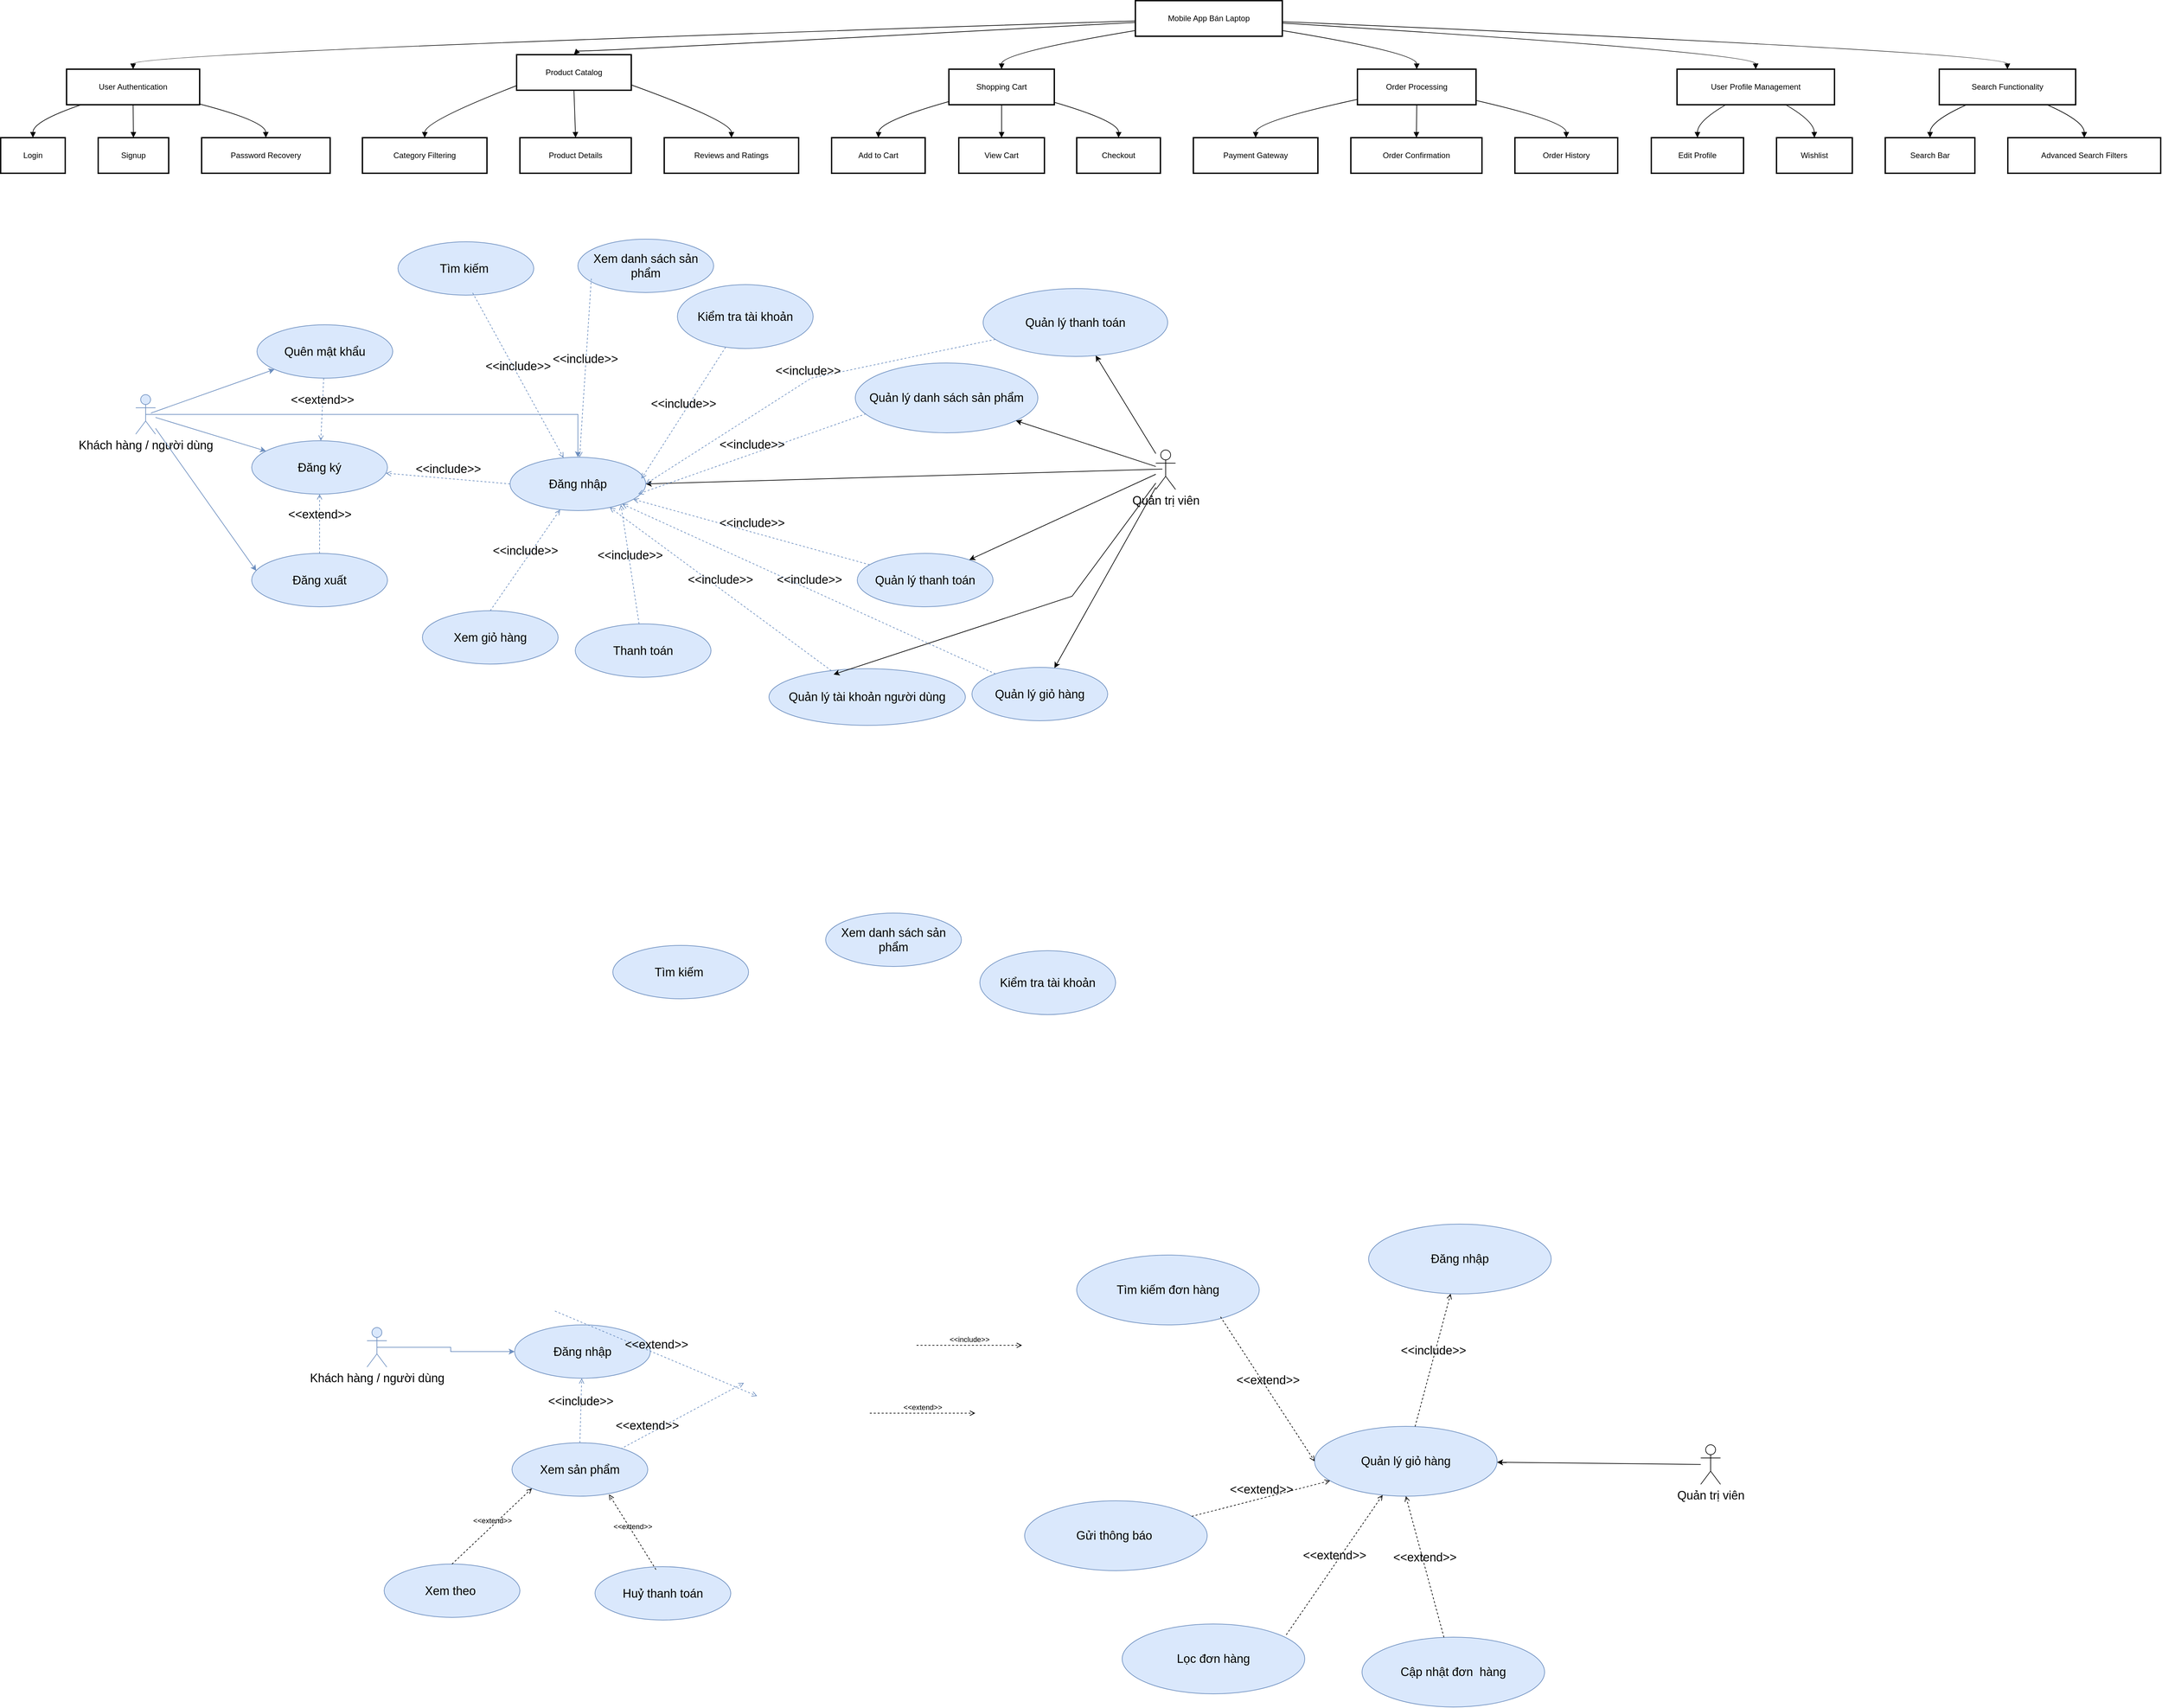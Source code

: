 <mxfile version="26.2.13">
  <diagram name="Trang-1" id="Sj79cyOfVJ__T9_NzDig">
    <mxGraphModel dx="1898" dy="1031" grid="0" gridSize="10" guides="1" tooltips="1" connect="1" arrows="1" fold="1" page="0" pageScale="1" pageWidth="827" pageHeight="1169" math="0" shadow="0">
      <root>
        <mxCell id="0" />
        <mxCell id="1" parent="0" />
        <mxCell id="2" value="Mobile App Bán Laptop" style="whiteSpace=wrap;strokeWidth=2;" parent="1" vertex="1">
          <mxGeometry x="1730" y="8" width="223" height="54" as="geometry" />
        </mxCell>
        <mxCell id="3" value="User Authentication" style="whiteSpace=wrap;strokeWidth=2;" parent="1" vertex="1">
          <mxGeometry x="108" y="112" width="202" height="54" as="geometry" />
        </mxCell>
        <mxCell id="4" value="Product Catalog" style="whiteSpace=wrap;strokeWidth=2;" parent="1" vertex="1">
          <mxGeometry x="791" y="90" width="174" height="54" as="geometry" />
        </mxCell>
        <mxCell id="5" value="Shopping Cart" style="whiteSpace=wrap;strokeWidth=2;" parent="1" vertex="1">
          <mxGeometry x="1447" y="112" width="160" height="54" as="geometry" />
        </mxCell>
        <mxCell id="6" value="Order Processing" style="whiteSpace=wrap;strokeWidth=2;" parent="1" vertex="1">
          <mxGeometry x="2067" y="112" width="180" height="54" as="geometry" />
        </mxCell>
        <mxCell id="7" value="User Profile Management" style="whiteSpace=wrap;strokeWidth=2;" parent="1" vertex="1">
          <mxGeometry x="2552" y="112" width="239" height="54" as="geometry" />
        </mxCell>
        <mxCell id="8" value="Search Functionality" style="whiteSpace=wrap;strokeWidth=2;" parent="1" vertex="1">
          <mxGeometry x="2950" y="112" width="207" height="54" as="geometry" />
        </mxCell>
        <mxCell id="9" value="Login" style="whiteSpace=wrap;strokeWidth=2;" parent="1" vertex="1">
          <mxGeometry x="8" y="216" width="98" height="54" as="geometry" />
        </mxCell>
        <mxCell id="10" value="Signup" style="whiteSpace=wrap;strokeWidth=2;" parent="1" vertex="1">
          <mxGeometry x="156" y="216" width="107" height="54" as="geometry" />
        </mxCell>
        <mxCell id="11" value="Password Recovery" style="whiteSpace=wrap;strokeWidth=2;" parent="1" vertex="1">
          <mxGeometry x="313" y="216" width="195" height="54" as="geometry" />
        </mxCell>
        <mxCell id="12" value="Category Filtering" style="whiteSpace=wrap;strokeWidth=2;" parent="1" vertex="1">
          <mxGeometry x="557" y="216" width="189" height="54" as="geometry" />
        </mxCell>
        <mxCell id="13" value="Product Details" style="whiteSpace=wrap;strokeWidth=2;" parent="1" vertex="1">
          <mxGeometry x="796" y="216" width="169" height="54" as="geometry" />
        </mxCell>
        <mxCell id="14" value="Reviews and Ratings" style="whiteSpace=wrap;strokeWidth=2;" parent="1" vertex="1">
          <mxGeometry x="1015" y="216" width="204" height="54" as="geometry" />
        </mxCell>
        <mxCell id="15" value="Add to Cart" style="whiteSpace=wrap;strokeWidth=2;" parent="1" vertex="1">
          <mxGeometry x="1269" y="216" width="142" height="54" as="geometry" />
        </mxCell>
        <mxCell id="16" value="View Cart" style="whiteSpace=wrap;strokeWidth=2;" parent="1" vertex="1">
          <mxGeometry x="1462" y="216" width="130" height="54" as="geometry" />
        </mxCell>
        <mxCell id="17" value="Checkout" style="whiteSpace=wrap;strokeWidth=2;" parent="1" vertex="1">
          <mxGeometry x="1641" y="216" width="127" height="54" as="geometry" />
        </mxCell>
        <mxCell id="18" value="Payment Gateway" style="whiteSpace=wrap;strokeWidth=2;" parent="1" vertex="1">
          <mxGeometry x="1818" y="216" width="189" height="54" as="geometry" />
        </mxCell>
        <mxCell id="19" value="Order Confirmation" style="whiteSpace=wrap;strokeWidth=2;" parent="1" vertex="1">
          <mxGeometry x="2057" y="216" width="199" height="54" as="geometry" />
        </mxCell>
        <mxCell id="20" value="Order History" style="whiteSpace=wrap;strokeWidth=2;" parent="1" vertex="1">
          <mxGeometry x="2306" y="216" width="156" height="54" as="geometry" />
        </mxCell>
        <mxCell id="21" value="Edit Profile" style="whiteSpace=wrap;strokeWidth=2;" parent="1" vertex="1">
          <mxGeometry x="2513" y="216" width="140" height="54" as="geometry" />
        </mxCell>
        <mxCell id="22" value="Wishlist" style="whiteSpace=wrap;strokeWidth=2;" parent="1" vertex="1">
          <mxGeometry x="2703" y="216" width="115" height="54" as="geometry" />
        </mxCell>
        <mxCell id="23" value="Search Bar" style="whiteSpace=wrap;strokeWidth=2;" parent="1" vertex="1">
          <mxGeometry x="2868" y="216" width="136" height="54" as="geometry" />
        </mxCell>
        <mxCell id="24" value="Advanced Search Filters" style="whiteSpace=wrap;strokeWidth=2;" parent="1" vertex="1">
          <mxGeometry x="3054" y="216" width="232" height="54" as="geometry" />
        </mxCell>
        <mxCell id="25" value="" style="curved=1;startArrow=none;endArrow=block;exitX=0;exitY=0.57;entryX=0.5;entryY=0;" parent="1" source="2" target="3" edge="1">
          <mxGeometry relative="1" as="geometry">
            <Array as="points">
              <mxPoint x="209" y="87" />
            </Array>
          </mxGeometry>
        </mxCell>
        <mxCell id="26" value="" style="curved=1;startArrow=none;endArrow=block;exitX=0;exitY=0.61;entryX=0.5;entryY=0;" parent="1" source="2" target="4" edge="1">
          <mxGeometry relative="1" as="geometry">
            <Array as="points">
              <mxPoint x="881" y="87" />
            </Array>
          </mxGeometry>
        </mxCell>
        <mxCell id="27" value="" style="curved=1;startArrow=none;endArrow=block;exitX=0;exitY=0.84;entryX=0.5;entryY=0;" parent="1" source="2" target="5" edge="1">
          <mxGeometry relative="1" as="geometry">
            <Array as="points">
              <mxPoint x="1527" y="87" />
            </Array>
          </mxGeometry>
        </mxCell>
        <mxCell id="28" value="" style="curved=1;startArrow=none;endArrow=block;exitX=1;exitY=0.84;entryX=0.5;entryY=0;" parent="1" source="2" target="6" edge="1">
          <mxGeometry relative="1" as="geometry">
            <Array as="points">
              <mxPoint x="2157" y="87" />
            </Array>
          </mxGeometry>
        </mxCell>
        <mxCell id="29" value="" style="curved=1;startArrow=none;endArrow=block;exitX=1;exitY=0.63;entryX=0.5;entryY=0;" parent="1" source="2" target="7" edge="1">
          <mxGeometry relative="1" as="geometry">
            <Array as="points">
              <mxPoint x="2671" y="87" />
            </Array>
          </mxGeometry>
        </mxCell>
        <mxCell id="30" value="" style="curved=1;startArrow=none;endArrow=block;exitX=1;exitY=0.59;entryX=0.5;entryY=0;" parent="1" source="2" target="8" edge="1">
          <mxGeometry relative="1" as="geometry">
            <Array as="points">
              <mxPoint x="3053" y="87" />
            </Array>
          </mxGeometry>
        </mxCell>
        <mxCell id="31" value="" style="curved=1;startArrow=none;endArrow=block;exitX=0.11;exitY=1;entryX=0.5;entryY=0;" parent="1" source="3" target="9" edge="1">
          <mxGeometry relative="1" as="geometry">
            <Array as="points">
              <mxPoint x="57" y="191" />
            </Array>
          </mxGeometry>
        </mxCell>
        <mxCell id="32" value="" style="curved=1;startArrow=none;endArrow=block;exitX=0.5;exitY=1;entryX=0.5;entryY=0;" parent="1" source="3" target="10" edge="1">
          <mxGeometry relative="1" as="geometry">
            <Array as="points" />
          </mxGeometry>
        </mxCell>
        <mxCell id="33" value="" style="curved=1;startArrow=none;endArrow=block;exitX=1;exitY=0.98;entryX=0.5;entryY=0;" parent="1" source="3" target="11" edge="1">
          <mxGeometry relative="1" as="geometry">
            <Array as="points">
              <mxPoint x="410" y="191" />
            </Array>
          </mxGeometry>
        </mxCell>
        <mxCell id="34" value="" style="curved=1;startArrow=none;endArrow=block;exitX=0;exitY=0.87;entryX=0.5;entryY=0;" parent="1" source="4" target="12" edge="1">
          <mxGeometry relative="1" as="geometry">
            <Array as="points">
              <mxPoint x="652" y="191" />
            </Array>
          </mxGeometry>
        </mxCell>
        <mxCell id="35" value="" style="curved=1;startArrow=none;endArrow=block;exitX=0.5;exitY=1;entryX=0.5;entryY=0;" parent="1" source="4" target="13" edge="1">
          <mxGeometry relative="1" as="geometry">
            <Array as="points" />
          </mxGeometry>
        </mxCell>
        <mxCell id="36" value="" style="curved=1;startArrow=none;endArrow=block;exitX=1;exitY=0.85;entryX=0.5;entryY=0;" parent="1" source="4" target="14" edge="1">
          <mxGeometry relative="1" as="geometry">
            <Array as="points">
              <mxPoint x="1117" y="191" />
            </Array>
          </mxGeometry>
        </mxCell>
        <mxCell id="37" value="" style="curved=1;startArrow=none;endArrow=block;exitX=0;exitY=0.91;entryX=0.5;entryY=0;" parent="1" source="5" target="15" edge="1">
          <mxGeometry relative="1" as="geometry">
            <Array as="points">
              <mxPoint x="1341" y="191" />
            </Array>
          </mxGeometry>
        </mxCell>
        <mxCell id="38" value="" style="curved=1;startArrow=none;endArrow=block;exitX=0.5;exitY=1;entryX=0.5;entryY=0;" parent="1" source="5" target="16" edge="1">
          <mxGeometry relative="1" as="geometry">
            <Array as="points" />
          </mxGeometry>
        </mxCell>
        <mxCell id="39" value="" style="curved=1;startArrow=none;endArrow=block;exitX=1;exitY=0.93;entryX=0.5;entryY=0;" parent="1" source="5" target="17" edge="1">
          <mxGeometry relative="1" as="geometry">
            <Array as="points">
              <mxPoint x="1705" y="191" />
            </Array>
          </mxGeometry>
        </mxCell>
        <mxCell id="40" value="" style="curved=1;startArrow=none;endArrow=block;exitX=0;exitY=0.85;entryX=0.5;entryY=0;" parent="1" source="6" target="18" edge="1">
          <mxGeometry relative="1" as="geometry">
            <Array as="points">
              <mxPoint x="1913" y="191" />
            </Array>
          </mxGeometry>
        </mxCell>
        <mxCell id="41" value="" style="curved=1;startArrow=none;endArrow=block;exitX=0.5;exitY=1;entryX=0.5;entryY=0;" parent="1" source="6" target="19" edge="1">
          <mxGeometry relative="1" as="geometry">
            <Array as="points" />
          </mxGeometry>
        </mxCell>
        <mxCell id="42" value="" style="curved=1;startArrow=none;endArrow=block;exitX=1;exitY=0.88;entryX=0.5;entryY=0;" parent="1" source="6" target="20" edge="1">
          <mxGeometry relative="1" as="geometry">
            <Array as="points">
              <mxPoint x="2384" y="191" />
            </Array>
          </mxGeometry>
        </mxCell>
        <mxCell id="43" value="" style="curved=1;startArrow=none;endArrow=block;exitX=0.31;exitY=1;entryX=0.5;entryY=0;" parent="1" source="7" target="21" edge="1">
          <mxGeometry relative="1" as="geometry">
            <Array as="points">
              <mxPoint x="2583" y="191" />
            </Array>
          </mxGeometry>
        </mxCell>
        <mxCell id="44" value="" style="curved=1;startArrow=none;endArrow=block;exitX=0.69;exitY=1;entryX=0.5;entryY=0;" parent="1" source="7" target="22" edge="1">
          <mxGeometry relative="1" as="geometry">
            <Array as="points">
              <mxPoint x="2760" y="191" />
            </Array>
          </mxGeometry>
        </mxCell>
        <mxCell id="45" value="" style="curved=1;startArrow=none;endArrow=block;exitX=0.2;exitY=1;entryX=0.5;entryY=0;" parent="1" source="8" target="23" edge="1">
          <mxGeometry relative="1" as="geometry">
            <Array as="points">
              <mxPoint x="2936" y="191" />
            </Array>
          </mxGeometry>
        </mxCell>
        <mxCell id="46" value="" style="curved=1;startArrow=none;endArrow=block;exitX=0.79;exitY=1;entryX=0.5;entryY=0;" parent="1" source="8" target="24" edge="1">
          <mxGeometry relative="1" as="geometry">
            <Array as="points">
              <mxPoint x="3170" y="191" />
            </Array>
          </mxGeometry>
        </mxCell>
        <mxCell id="138oghYN7yinBcC0jpWZ-55" style="edgeStyle=orthogonalEdgeStyle;rounded=0;orthogonalLoop=1;jettySize=auto;html=1;exitX=0.5;exitY=0.5;exitDx=0;exitDy=0;exitPerimeter=0;fontSize=18;fillColor=#dae8fc;strokeColor=#6c8ebf;" edge="1" parent="1" source="138oghYN7yinBcC0jpWZ-46" target="138oghYN7yinBcC0jpWZ-47">
          <mxGeometry relative="1" as="geometry" />
        </mxCell>
        <mxCell id="138oghYN7yinBcC0jpWZ-46" value="Khách hàng / người dùng" style="shape=umlActor;verticalLabelPosition=bottom;verticalAlign=top;html=1;outlineConnect=0;fontSize=18;fillColor=#dae8fc;strokeColor=#6c8ebf;" vertex="1" parent="1">
          <mxGeometry x="213" y="606" width="30" height="60" as="geometry" />
        </mxCell>
        <mxCell id="138oghYN7yinBcC0jpWZ-47" value="Đăng nhập" style="ellipse;whiteSpace=wrap;html=1;fontSize=18;fillColor=#dae8fc;strokeColor=#6c8ebf;" vertex="1" parent="1">
          <mxGeometry x="781" y="701" width="206" height="81" as="geometry" />
        </mxCell>
        <mxCell id="138oghYN7yinBcC0jpWZ-48" value="Quên mật khẩu" style="ellipse;whiteSpace=wrap;html=1;fontSize=18;fillColor=#dae8fc;strokeColor=#6c8ebf;" vertex="1" parent="1">
          <mxGeometry x="397" y="500" width="206" height="81" as="geometry" />
        </mxCell>
        <mxCell id="138oghYN7yinBcC0jpWZ-49" value="Đăng xuất" style="ellipse;whiteSpace=wrap;html=1;fontSize=18;fillColor=#dae8fc;strokeColor=#6c8ebf;" vertex="1" parent="1">
          <mxGeometry x="389" y="847" width="206" height="81" as="geometry" />
        </mxCell>
        <mxCell id="138oghYN7yinBcC0jpWZ-50" value="Đăng ký" style="ellipse;whiteSpace=wrap;html=1;fontSize=18;fillColor=#dae8fc;strokeColor=#6c8ebf;" vertex="1" parent="1">
          <mxGeometry x="389" y="676" width="206" height="81" as="geometry" />
        </mxCell>
        <mxCell id="138oghYN7yinBcC0jpWZ-51" value="&amp;lt;&amp;lt;include&amp;gt;&amp;gt;" style="html=1;verticalAlign=bottom;labelBackgroundColor=none;endArrow=open;endFill=0;dashed=1;rounded=0;exitX=0;exitY=0.5;exitDx=0;exitDy=0;fontSize=18;fillColor=#dae8fc;strokeColor=#6c8ebf;" edge="1" parent="1" source="138oghYN7yinBcC0jpWZ-47" target="138oghYN7yinBcC0jpWZ-50">
          <mxGeometry width="160" relative="1" as="geometry">
            <mxPoint x="625" y="685" as="sourcePoint" />
            <mxPoint x="785" y="685" as="targetPoint" />
          </mxGeometry>
        </mxCell>
        <mxCell id="138oghYN7yinBcC0jpWZ-52" value="&amp;lt;&amp;lt;extend&amp;gt;&amp;gt;" style="html=1;verticalAlign=bottom;labelBackgroundColor=none;endArrow=open;endFill=0;dashed=1;rounded=0;exitX=0.5;exitY=0;exitDx=0;exitDy=0;fontSize=18;fillColor=#dae8fc;strokeColor=#6c8ebf;" edge="1" parent="1" source="138oghYN7yinBcC0jpWZ-49" target="138oghYN7yinBcC0jpWZ-50">
          <mxGeometry width="160" relative="1" as="geometry">
            <mxPoint x="625" y="690" as="sourcePoint" />
            <mxPoint x="785" y="690" as="targetPoint" />
          </mxGeometry>
        </mxCell>
        <mxCell id="138oghYN7yinBcC0jpWZ-54" value="&amp;lt;&amp;lt;extend&amp;gt;&amp;gt;" style="html=1;verticalAlign=bottom;labelBackgroundColor=none;endArrow=open;endFill=0;dashed=1;rounded=0;fontSize=18;fillColor=#dae8fc;strokeColor=#6c8ebf;" edge="1" parent="1" source="138oghYN7yinBcC0jpWZ-48" target="138oghYN7yinBcC0jpWZ-50">
          <mxGeometry width="160" relative="1" as="geometry">
            <mxPoint x="645" y="710" as="sourcePoint" />
            <mxPoint x="805" y="710" as="targetPoint" />
          </mxGeometry>
        </mxCell>
        <mxCell id="138oghYN7yinBcC0jpWZ-57" value="" style="endArrow=classic;html=1;rounded=0;fontSize=18;fillColor=#dae8fc;strokeColor=#6c8ebf;" edge="1" parent="1" target="138oghYN7yinBcC0jpWZ-48">
          <mxGeometry width="50" height="50" relative="1" as="geometry">
            <mxPoint x="236" y="634" as="sourcePoint" />
            <mxPoint x="545" y="660" as="targetPoint" />
          </mxGeometry>
        </mxCell>
        <mxCell id="138oghYN7yinBcC0jpWZ-58" value="" style="endArrow=classic;html=1;rounded=0;fontSize=18;fillColor=#dae8fc;strokeColor=#6c8ebf;" edge="1" parent="1" source="138oghYN7yinBcC0jpWZ-46" target="138oghYN7yinBcC0jpWZ-50">
          <mxGeometry width="50" height="50" relative="1" as="geometry">
            <mxPoint x="246" y="644" as="sourcePoint" />
            <mxPoint x="433" y="578" as="targetPoint" />
          </mxGeometry>
        </mxCell>
        <mxCell id="138oghYN7yinBcC0jpWZ-59" value="" style="endArrow=classic;html=1;rounded=0;entryX=0.034;entryY=0.327;entryDx=0;entryDy=0;entryPerimeter=0;fontSize=18;fillColor=#dae8fc;strokeColor=#6c8ebf;" edge="1" parent="1" source="138oghYN7yinBcC0jpWZ-46" target="138oghYN7yinBcC0jpWZ-49">
          <mxGeometry width="50" height="50" relative="1" as="geometry">
            <mxPoint x="256" y="654" as="sourcePoint" />
            <mxPoint x="443" y="588" as="targetPoint" />
          </mxGeometry>
        </mxCell>
        <mxCell id="138oghYN7yinBcC0jpWZ-61" value="Kiểm tra tài khoản" style="ellipse;whiteSpace=wrap;html=1;fontSize=18;fillColor=#dae8fc;strokeColor=#6c8ebf;" vertex="1" parent="1">
          <mxGeometry x="1035" y="439" width="206" height="97" as="geometry" />
        </mxCell>
        <mxCell id="138oghYN7yinBcC0jpWZ-62" value="Thanh toán" style="ellipse;whiteSpace=wrap;html=1;fontSize=18;fillColor=#dae8fc;strokeColor=#6c8ebf;" vertex="1" parent="1">
          <mxGeometry x="880" y="954" width="206" height="81" as="geometry" />
        </mxCell>
        <mxCell id="138oghYN7yinBcC0jpWZ-63" value="Xem giỏ hàng" style="ellipse;whiteSpace=wrap;html=1;fontSize=18;fillColor=#dae8fc;strokeColor=#6c8ebf;" vertex="1" parent="1">
          <mxGeometry x="648" y="934" width="206" height="81" as="geometry" />
        </mxCell>
        <mxCell id="138oghYN7yinBcC0jpWZ-64" value="Tìm kiếm&amp;nbsp;" style="ellipse;whiteSpace=wrap;html=1;fontSize=18;fillColor=#dae8fc;strokeColor=#6c8ebf;" vertex="1" parent="1">
          <mxGeometry x="611" y="374" width="206" height="81" as="geometry" />
        </mxCell>
        <mxCell id="138oghYN7yinBcC0jpWZ-65" value="Xem danh sách sản phẩm" style="ellipse;whiteSpace=wrap;html=1;fontSize=18;fillColor=#dae8fc;strokeColor=#6c8ebf;" vertex="1" parent="1">
          <mxGeometry x="884" y="370" width="206" height="81" as="geometry" />
        </mxCell>
        <mxCell id="138oghYN7yinBcC0jpWZ-66" value="&amp;lt;&amp;lt;include&amp;gt;&amp;gt;" style="html=1;verticalAlign=bottom;labelBackgroundColor=none;endArrow=open;endFill=0;dashed=1;rounded=0;exitX=0.55;exitY=0.957;exitDx=0;exitDy=0;exitPerimeter=0;fontSize=18;fillColor=#dae8fc;strokeColor=#6c8ebf;" edge="1" parent="1" source="138oghYN7yinBcC0jpWZ-64" target="138oghYN7yinBcC0jpWZ-47">
          <mxGeometry width="160" relative="1" as="geometry">
            <mxPoint x="712" y="647" as="sourcePoint" />
            <mxPoint x="872" y="647" as="targetPoint" />
          </mxGeometry>
        </mxCell>
        <mxCell id="138oghYN7yinBcC0jpWZ-67" value="&amp;lt;&amp;lt;include&amp;gt;&amp;gt;" style="html=1;verticalAlign=bottom;labelBackgroundColor=none;endArrow=open;endFill=0;dashed=1;rounded=0;entryX=0.817;entryY=0.89;entryDx=0;entryDy=0;entryPerimeter=0;fontSize=18;fillColor=#dae8fc;strokeColor=#6c8ebf;" edge="1" parent="1" source="138oghYN7yinBcC0jpWZ-62" target="138oghYN7yinBcC0jpWZ-47">
          <mxGeometry width="160" relative="1" as="geometry">
            <mxPoint x="869" y="548" as="sourcePoint" />
            <mxPoint x="852" y="686" as="targetPoint" />
          </mxGeometry>
        </mxCell>
        <mxCell id="138oghYN7yinBcC0jpWZ-68" value="&amp;lt;&amp;lt;include&amp;gt;&amp;gt;" style="html=1;verticalAlign=bottom;labelBackgroundColor=none;endArrow=open;endFill=0;dashed=1;rounded=0;entryX=0.968;entryY=0.401;entryDx=0;entryDy=0;entryPerimeter=0;fontSize=18;fillColor=#dae8fc;strokeColor=#6c8ebf;" edge="1" parent="1" source="138oghYN7yinBcC0jpWZ-61" target="138oghYN7yinBcC0jpWZ-47">
          <mxGeometry width="160" relative="1" as="geometry">
            <mxPoint x="879" y="558" as="sourcePoint" />
            <mxPoint x="862" y="696" as="targetPoint" />
          </mxGeometry>
        </mxCell>
        <mxCell id="138oghYN7yinBcC0jpWZ-69" value="&amp;lt;&amp;lt;include&amp;gt;&amp;gt;" style="html=1;verticalAlign=bottom;labelBackgroundColor=none;endArrow=open;endFill=0;dashed=1;rounded=0;exitX=0.099;exitY=0.739;exitDx=0;exitDy=0;exitPerimeter=0;fontSize=18;fillColor=#dae8fc;strokeColor=#6c8ebf;" edge="1" parent="1" source="138oghYN7yinBcC0jpWZ-65" target="138oghYN7yinBcC0jpWZ-47">
          <mxGeometry width="160" relative="1" as="geometry">
            <mxPoint x="889" y="568" as="sourcePoint" />
            <mxPoint x="872" y="706" as="targetPoint" />
          </mxGeometry>
        </mxCell>
        <mxCell id="138oghYN7yinBcC0jpWZ-70" value="&amp;lt;&amp;lt;include&amp;gt;&amp;gt;" style="html=1;verticalAlign=bottom;labelBackgroundColor=none;endArrow=open;endFill=0;dashed=1;rounded=0;exitX=0.5;exitY=0;exitDx=0;exitDy=0;fontSize=18;fillColor=#dae8fc;strokeColor=#6c8ebf;" edge="1" parent="1" source="138oghYN7yinBcC0jpWZ-63" target="138oghYN7yinBcC0jpWZ-47">
          <mxGeometry width="160" relative="1" as="geometry">
            <mxPoint x="869" y="548" as="sourcePoint" />
            <mxPoint x="837" y="763" as="targetPoint" />
          </mxGeometry>
        </mxCell>
        <mxCell id="138oghYN7yinBcC0jpWZ-71" value="Quản trị viên" style="shape=umlActor;verticalLabelPosition=bottom;verticalAlign=top;html=1;outlineConnect=0;fontSize=18;" vertex="1" parent="1">
          <mxGeometry x="1761" y="690" width="30" height="60" as="geometry" />
        </mxCell>
        <mxCell id="138oghYN7yinBcC0jpWZ-73" value="Quản lý thanh toán" style="ellipse;whiteSpace=wrap;html=1;fontSize=18;fillColor=#dae8fc;strokeColor=#6c8ebf;" vertex="1" parent="1">
          <mxGeometry x="1499" y="445" width="280" height="103" as="geometry" />
        </mxCell>
        <mxCell id="138oghYN7yinBcC0jpWZ-75" value="Quản lý danh sách sản phẩm" style="ellipse;whiteSpace=wrap;html=1;fontSize=18;fillColor=#dae8fc;strokeColor=#6c8ebf;" vertex="1" parent="1">
          <mxGeometry x="1305" y="558" width="277" height="106" as="geometry" />
        </mxCell>
        <mxCell id="138oghYN7yinBcC0jpWZ-76" value="Quản lý thanh toán" style="ellipse;whiteSpace=wrap;html=1;fontSize=18;fillColor=#dae8fc;strokeColor=#6c8ebf;" vertex="1" parent="1">
          <mxGeometry x="1308" y="847" width="206" height="81" as="geometry" />
        </mxCell>
        <mxCell id="138oghYN7yinBcC0jpWZ-77" value="Quản lý tài khoản người dùng" style="ellipse;whiteSpace=wrap;html=1;fontSize=18;fillColor=#dae8fc;strokeColor=#6c8ebf;" vertex="1" parent="1">
          <mxGeometry x="1174" y="1022" width="298" height="86" as="geometry" />
        </mxCell>
        <mxCell id="138oghYN7yinBcC0jpWZ-78" value="Quản lý giỏ hàng" style="ellipse;whiteSpace=wrap;html=1;fontSize=18;fillColor=#dae8fc;strokeColor=#6c8ebf;" vertex="1" parent="1">
          <mxGeometry x="1482" y="1020" width="206" height="81" as="geometry" />
        </mxCell>
        <mxCell id="138oghYN7yinBcC0jpWZ-79" value="" style="endArrow=classic;html=1;rounded=0;fontSize=18;" edge="1" parent="1" source="138oghYN7yinBcC0jpWZ-71" target="138oghYN7yinBcC0jpWZ-73">
          <mxGeometry width="50" height="50" relative="1" as="geometry">
            <mxPoint x="1207" y="801" as="sourcePoint" />
            <mxPoint x="1257" y="751" as="targetPoint" />
          </mxGeometry>
        </mxCell>
        <mxCell id="138oghYN7yinBcC0jpWZ-80" value="" style="endArrow=classic;html=1;rounded=0;fontSize=18;" edge="1" parent="1" source="138oghYN7yinBcC0jpWZ-71" target="138oghYN7yinBcC0jpWZ-75">
          <mxGeometry width="50" height="50" relative="1" as="geometry">
            <mxPoint x="1923" y="710" as="sourcePoint" />
            <mxPoint x="1267" y="761" as="targetPoint" />
          </mxGeometry>
        </mxCell>
        <mxCell id="138oghYN7yinBcC0jpWZ-82" value="" style="endArrow=classic;html=1;rounded=0;fontSize=18;" edge="1" parent="1" source="138oghYN7yinBcC0jpWZ-71" target="138oghYN7yinBcC0jpWZ-76">
          <mxGeometry width="50" height="50" relative="1" as="geometry">
            <mxPoint x="1943" y="730" as="sourcePoint" />
            <mxPoint x="1287" y="781" as="targetPoint" />
          </mxGeometry>
        </mxCell>
        <mxCell id="138oghYN7yinBcC0jpWZ-83" value="" style="endArrow=classic;html=1;rounded=0;fontSize=18;" edge="1" parent="1" source="138oghYN7yinBcC0jpWZ-71" target="138oghYN7yinBcC0jpWZ-78">
          <mxGeometry width="50" height="50" relative="1" as="geometry">
            <mxPoint x="1943" y="730" as="sourcePoint" />
            <mxPoint x="1287" y="781" as="targetPoint" />
          </mxGeometry>
        </mxCell>
        <mxCell id="138oghYN7yinBcC0jpWZ-84" value="" style="endArrow=classic;html=1;rounded=0;entryX=0.329;entryY=0.101;entryDx=0;entryDy=0;entryPerimeter=0;fontSize=18;" edge="1" parent="1" source="138oghYN7yinBcC0jpWZ-71" target="138oghYN7yinBcC0jpWZ-77">
          <mxGeometry width="50" height="50" relative="1" as="geometry">
            <mxPoint x="1953" y="740" as="sourcePoint" />
            <mxPoint x="1297" y="791" as="targetPoint" />
            <Array as="points">
              <mxPoint x="1634" y="912" />
            </Array>
          </mxGeometry>
        </mxCell>
        <mxCell id="138oghYN7yinBcC0jpWZ-85" value="" style="endArrow=classic;html=1;rounded=0;entryX=1;entryY=0.5;entryDx=0;entryDy=0;fontSize=18;" edge="1" parent="1" target="138oghYN7yinBcC0jpWZ-47">
          <mxGeometry width="50" height="50" relative="1" as="geometry">
            <mxPoint x="1771" y="719" as="sourcePoint" />
            <mxPoint x="1420" y="906" as="targetPoint" />
          </mxGeometry>
        </mxCell>
        <mxCell id="138oghYN7yinBcC0jpWZ-87" value="&amp;lt;&amp;lt;include&amp;gt;&amp;gt;" style="html=1;verticalAlign=bottom;labelBackgroundColor=none;endArrow=open;endFill=0;dashed=1;rounded=0;fontSize=18;fillColor=#dae8fc;strokeColor=#6c8ebf;" edge="1" parent="1" source="138oghYN7yinBcC0jpWZ-78" target="138oghYN7yinBcC0jpWZ-47">
          <mxGeometry width="160" relative="1" as="geometry">
            <mxPoint x="1128" y="554" as="sourcePoint" />
            <mxPoint x="1000" y="753" as="targetPoint" />
          </mxGeometry>
        </mxCell>
        <mxCell id="138oghYN7yinBcC0jpWZ-88" value="&amp;lt;&amp;lt;include&amp;gt;&amp;gt;" style="html=1;verticalAlign=bottom;labelBackgroundColor=none;endArrow=open;endFill=0;dashed=1;rounded=0;fontSize=18;fillColor=#dae8fc;strokeColor=#6c8ebf;" edge="1" parent="1" source="138oghYN7yinBcC0jpWZ-76" target="138oghYN7yinBcC0jpWZ-47">
          <mxGeometry width="160" relative="1" as="geometry">
            <mxPoint x="1138" y="564" as="sourcePoint" />
            <mxPoint x="1010" y="763" as="targetPoint" />
          </mxGeometry>
        </mxCell>
        <mxCell id="138oghYN7yinBcC0jpWZ-89" value="&amp;lt;&amp;lt;include&amp;gt;&amp;gt;" style="html=1;verticalAlign=bottom;labelBackgroundColor=none;endArrow=open;endFill=0;dashed=1;rounded=0;fontSize=18;fillColor=#dae8fc;strokeColor=#6c8ebf;" edge="1" parent="1" source="138oghYN7yinBcC0jpWZ-77" target="138oghYN7yinBcC0jpWZ-47">
          <mxGeometry width="160" relative="1" as="geometry">
            <mxPoint x="1148" y="574" as="sourcePoint" />
            <mxPoint x="1020" y="773" as="targetPoint" />
          </mxGeometry>
        </mxCell>
        <mxCell id="138oghYN7yinBcC0jpWZ-90" value="&amp;lt;&amp;lt;include&amp;gt;&amp;gt;" style="html=1;verticalAlign=bottom;labelBackgroundColor=none;endArrow=open;endFill=0;dashed=1;rounded=0;entryX=1;entryY=0.5;entryDx=0;entryDy=0;fontSize=18;fillColor=#dae8fc;strokeColor=#6c8ebf;" edge="1" parent="1" source="138oghYN7yinBcC0jpWZ-73" target="138oghYN7yinBcC0jpWZ-47">
          <mxGeometry width="160" relative="1" as="geometry">
            <mxPoint x="1158" y="584" as="sourcePoint" />
            <mxPoint x="1030" y="783" as="targetPoint" />
            <Array as="points">
              <mxPoint x="1238" y="581" />
            </Array>
          </mxGeometry>
        </mxCell>
        <mxCell id="138oghYN7yinBcC0jpWZ-91" value="&amp;lt;&amp;lt;include&amp;gt;&amp;gt;" style="html=1;verticalAlign=bottom;labelBackgroundColor=none;endArrow=open;endFill=0;dashed=1;rounded=0;entryX=0.944;entryY=0.689;entryDx=0;entryDy=0;entryPerimeter=0;fontSize=18;fillColor=#dae8fc;strokeColor=#6c8ebf;exitX=0.058;exitY=0.728;exitDx=0;exitDy=0;exitPerimeter=0;" edge="1" parent="1" source="138oghYN7yinBcC0jpWZ-75" target="138oghYN7yinBcC0jpWZ-47">
          <mxGeometry width="160" relative="1" as="geometry">
            <mxPoint x="1168" y="594" as="sourcePoint" />
            <mxPoint x="1040" y="793" as="targetPoint" />
          </mxGeometry>
        </mxCell>
        <mxCell id="138oghYN7yinBcC0jpWZ-92" style="edgeStyle=orthogonalEdgeStyle;rounded=0;orthogonalLoop=1;jettySize=auto;html=1;exitX=0.5;exitY=0.5;exitDx=0;exitDy=0;exitPerimeter=0;fontSize=18;fillColor=#dae8fc;strokeColor=#6c8ebf;" edge="1" parent="1" source="138oghYN7yinBcC0jpWZ-93" target="138oghYN7yinBcC0jpWZ-94">
          <mxGeometry relative="1" as="geometry" />
        </mxCell>
        <mxCell id="138oghYN7yinBcC0jpWZ-93" value="Khách hàng / người dùng" style="shape=umlActor;verticalLabelPosition=bottom;verticalAlign=top;html=1;outlineConnect=0;fontSize=18;fillColor=#dae8fc;strokeColor=#6c8ebf;" vertex="1" parent="1">
          <mxGeometry x="564" y="2022" width="30" height="60" as="geometry" />
        </mxCell>
        <mxCell id="138oghYN7yinBcC0jpWZ-94" value="Đăng nhập" style="ellipse;whiteSpace=wrap;html=1;fontSize=18;fillColor=#dae8fc;strokeColor=#6c8ebf;" vertex="1" parent="1">
          <mxGeometry x="788" y="2018" width="206" height="81" as="geometry" />
        </mxCell>
        <mxCell id="138oghYN7yinBcC0jpWZ-99" value="&amp;lt;&amp;lt;extend&amp;gt;&amp;gt;" style="html=1;verticalAlign=bottom;labelBackgroundColor=none;endArrow=open;endFill=0;dashed=1;rounded=0;exitX=0.5;exitY=0;exitDx=0;exitDy=0;fontSize=18;fillColor=#dae8fc;strokeColor=#6c8ebf;" edge="1" parent="1" target="138oghYN7yinBcC0jpWZ-97">
          <mxGeometry width="160" relative="1" as="geometry">
            <mxPoint x="843" y="2263" as="sourcePoint" />
            <mxPoint x="1136" y="2106" as="targetPoint" />
          </mxGeometry>
        </mxCell>
        <mxCell id="138oghYN7yinBcC0jpWZ-100" value="&amp;lt;&amp;lt;extend&amp;gt;&amp;gt;" style="html=1;verticalAlign=bottom;labelBackgroundColor=none;endArrow=open;endFill=0;dashed=1;rounded=0;fontSize=18;fillColor=#dae8fc;strokeColor=#6c8ebf;" edge="1" parent="1" target="138oghYN7yinBcC0jpWZ-97">
          <mxGeometry width="160" relative="1" as="geometry">
            <mxPoint x="849.187" y="1996.994" as="sourcePoint" />
            <mxPoint x="1156" y="2126" as="targetPoint" />
          </mxGeometry>
        </mxCell>
        <mxCell id="138oghYN7yinBcC0jpWZ-104" value="Kiểm tra tài khoản" style="ellipse;whiteSpace=wrap;html=1;fontSize=18;fillColor=#dae8fc;strokeColor=#6c8ebf;" vertex="1" parent="1">
          <mxGeometry x="1494" y="1450" width="206" height="97" as="geometry" />
        </mxCell>
        <mxCell id="138oghYN7yinBcC0jpWZ-106" value="Xem sản phẩm" style="ellipse;whiteSpace=wrap;html=1;fontSize=18;fillColor=#dae8fc;strokeColor=#6c8ebf;" vertex="1" parent="1">
          <mxGeometry x="784" y="2197" width="206" height="81" as="geometry" />
        </mxCell>
        <mxCell id="138oghYN7yinBcC0jpWZ-107" value="Tìm kiếm&amp;nbsp;" style="ellipse;whiteSpace=wrap;html=1;fontSize=18;fillColor=#dae8fc;strokeColor=#6c8ebf;" vertex="1" parent="1">
          <mxGeometry x="937" y="1442" width="206" height="81" as="geometry" />
        </mxCell>
        <mxCell id="138oghYN7yinBcC0jpWZ-108" value="Xem danh sách sản phẩm" style="ellipse;whiteSpace=wrap;html=1;fontSize=18;fillColor=#dae8fc;strokeColor=#6c8ebf;" vertex="1" parent="1">
          <mxGeometry x="1260" y="1393" width="206" height="81" as="geometry" />
        </mxCell>
        <mxCell id="138oghYN7yinBcC0jpWZ-113" value="&amp;lt;&amp;lt;include&amp;gt;&amp;gt;" style="html=1;verticalAlign=bottom;labelBackgroundColor=none;endArrow=open;endFill=0;dashed=1;rounded=0;exitX=0.5;exitY=0;exitDx=0;exitDy=0;fontSize=18;fillColor=#dae8fc;strokeColor=#6c8ebf;" edge="1" parent="1" source="138oghYN7yinBcC0jpWZ-106" target="138oghYN7yinBcC0jpWZ-94">
          <mxGeometry width="160" relative="1" as="geometry">
            <mxPoint x="1220" y="1964" as="sourcePoint" />
            <mxPoint x="1188" y="2179" as="targetPoint" />
          </mxGeometry>
        </mxCell>
        <mxCell id="138oghYN7yinBcC0jpWZ-114" value="Quản trị viên" style="shape=umlActor;verticalLabelPosition=bottom;verticalAlign=top;html=1;outlineConnect=0;fontSize=18;" vertex="1" parent="1">
          <mxGeometry x="2588" y="2200" width="30" height="60" as="geometry" />
        </mxCell>
        <mxCell id="138oghYN7yinBcC0jpWZ-116" value="Quản lý giỏ hàng" style="ellipse;whiteSpace=wrap;html=1;fontSize=18;fillColor=#dae8fc;strokeColor=#6c8ebf;" vertex="1" parent="1">
          <mxGeometry x="2002" y="2172" width="277" height="106" as="geometry" />
        </mxCell>
        <mxCell id="138oghYN7yinBcC0jpWZ-121" value="" style="endArrow=classic;html=1;rounded=0;fontSize=18;" edge="1" parent="1" source="138oghYN7yinBcC0jpWZ-114" target="138oghYN7yinBcC0jpWZ-116">
          <mxGeometry width="50" height="50" relative="1" as="geometry">
            <mxPoint x="3062.98" y="2202" as="sourcePoint" />
            <mxPoint x="2406.98" y="2253" as="targetPoint" />
          </mxGeometry>
        </mxCell>
        <mxCell id="138oghYN7yinBcC0jpWZ-131" value="Huỷ thanh toán" style="ellipse;whiteSpace=wrap;html=1;fontSize=18;fillColor=#dae8fc;strokeColor=#6c8ebf;" vertex="1" parent="1">
          <mxGeometry x="910" y="2385" width="206" height="81" as="geometry" />
        </mxCell>
        <mxCell id="138oghYN7yinBcC0jpWZ-132" value="Xem theo&amp;nbsp;" style="ellipse;whiteSpace=wrap;html=1;fontSize=18;fillColor=#dae8fc;strokeColor=#6c8ebf;" vertex="1" parent="1">
          <mxGeometry x="590" y="2381" width="206" height="81" as="geometry" />
        </mxCell>
        <mxCell id="138oghYN7yinBcC0jpWZ-133" value="&amp;lt;&amp;lt;extend&amp;gt;&amp;gt;" style="html=1;verticalAlign=bottom;labelBackgroundColor=none;endArrow=open;endFill=0;dashed=1;rounded=0;entryX=0.715;entryY=0.968;entryDx=0;entryDy=0;entryPerimeter=0;exitX=0.449;exitY=0.055;exitDx=0;exitDy=0;exitPerimeter=0;" edge="1" parent="1" source="138oghYN7yinBcC0jpWZ-131" target="138oghYN7yinBcC0jpWZ-106">
          <mxGeometry width="160" relative="1" as="geometry">
            <mxPoint x="562" y="2337" as="sourcePoint" />
            <mxPoint x="722" y="2337" as="targetPoint" />
          </mxGeometry>
        </mxCell>
        <mxCell id="138oghYN7yinBcC0jpWZ-134" value="&amp;lt;&amp;lt;extend&amp;gt;&amp;gt;" style="html=1;verticalAlign=bottom;labelBackgroundColor=none;endArrow=open;endFill=0;dashed=1;rounded=0;entryX=0;entryY=1;entryDx=0;entryDy=0;exitX=0.5;exitY=0;exitDx=0;exitDy=0;" edge="1" parent="1" source="138oghYN7yinBcC0jpWZ-132" target="138oghYN7yinBcC0jpWZ-106">
          <mxGeometry width="160" relative="1" as="geometry">
            <mxPoint x="572" y="2347" as="sourcePoint" />
            <mxPoint x="732" y="2347" as="targetPoint" />
          </mxGeometry>
        </mxCell>
        <mxCell id="138oghYN7yinBcC0jpWZ-137" value="Lọc đơn hàng" style="ellipse;whiteSpace=wrap;html=1;fontSize=18;fillColor=#dae8fc;strokeColor=#6c8ebf;" vertex="1" parent="1">
          <mxGeometry x="1710" y="2472" width="277" height="106" as="geometry" />
        </mxCell>
        <mxCell id="138oghYN7yinBcC0jpWZ-138" value="Tìm kiếm đơn hàng" style="ellipse;whiteSpace=wrap;html=1;fontSize=18;fillColor=#dae8fc;strokeColor=#6c8ebf;" vertex="1" parent="1">
          <mxGeometry x="1641" y="1912" width="277" height="106" as="geometry" />
        </mxCell>
        <mxCell id="138oghYN7yinBcC0jpWZ-139" value="Gửi thông báo&amp;nbsp;" style="ellipse;whiteSpace=wrap;html=1;fontSize=18;fillColor=#dae8fc;strokeColor=#6c8ebf;" vertex="1" parent="1">
          <mxGeometry x="1562" y="2285" width="277" height="106" as="geometry" />
        </mxCell>
        <mxCell id="138oghYN7yinBcC0jpWZ-140" value="&amp;lt;&amp;lt;extend&amp;gt;&amp;gt;" style="html=1;verticalAlign=bottom;labelBackgroundColor=none;endArrow=open;endFill=0;dashed=1;rounded=0;" edge="1" parent="1">
          <mxGeometry width="160" relative="1" as="geometry">
            <mxPoint x="1327" y="2152" as="sourcePoint" />
            <mxPoint x="1487" y="2152" as="targetPoint" />
          </mxGeometry>
        </mxCell>
        <mxCell id="138oghYN7yinBcC0jpWZ-141" value="&amp;lt;&amp;lt;extend&amp;gt;&amp;gt;" style="html=1;verticalAlign=bottom;labelBackgroundColor=none;endArrow=open;endFill=0;dashed=1;rounded=0;exitX=0.899;exitY=0.154;exitDx=0;exitDy=0;exitPerimeter=0;fontSize=18;" edge="1" parent="1" source="138oghYN7yinBcC0jpWZ-137" target="138oghYN7yinBcC0jpWZ-116">
          <mxGeometry width="160" relative="1" as="geometry">
            <mxPoint x="1337" y="2162" as="sourcePoint" />
            <mxPoint x="1497" y="2162" as="targetPoint" />
          </mxGeometry>
        </mxCell>
        <mxCell id="138oghYN7yinBcC0jpWZ-142" value="&amp;lt;&amp;lt;extend&amp;gt;&amp;gt;" style="html=1;verticalAlign=bottom;labelBackgroundColor=none;endArrow=open;endFill=0;dashed=1;rounded=0;entryX=0;entryY=0.5;entryDx=0;entryDy=0;exitX=0.788;exitY=0.885;exitDx=0;exitDy=0;exitPerimeter=0;fontSize=18;" edge="1" parent="1" source="138oghYN7yinBcC0jpWZ-138" target="138oghYN7yinBcC0jpWZ-116">
          <mxGeometry width="160" relative="1" as="geometry">
            <mxPoint x="1347" y="2172" as="sourcePoint" />
            <mxPoint x="1507" y="2172" as="targetPoint" />
          </mxGeometry>
        </mxCell>
        <mxCell id="138oghYN7yinBcC0jpWZ-143" value="&amp;lt;&amp;lt;extend&amp;gt;&amp;gt;" style="html=1;verticalAlign=bottom;labelBackgroundColor=none;endArrow=open;endFill=0;dashed=1;rounded=0;fontSize=18;" edge="1" parent="1" source="138oghYN7yinBcC0jpWZ-139" target="138oghYN7yinBcC0jpWZ-116">
          <mxGeometry width="160" relative="1" as="geometry">
            <mxPoint x="1357" y="2182" as="sourcePoint" />
            <mxPoint x="1517" y="2182" as="targetPoint" />
          </mxGeometry>
        </mxCell>
        <mxCell id="138oghYN7yinBcC0jpWZ-144" value="Đăng nhập" style="ellipse;whiteSpace=wrap;html=1;fontSize=18;fillColor=#dae8fc;strokeColor=#6c8ebf;" vertex="1" parent="1">
          <mxGeometry x="2084" y="1865" width="277" height="106" as="geometry" />
        </mxCell>
        <mxCell id="138oghYN7yinBcC0jpWZ-145" value="&amp;lt;&amp;lt;include&amp;gt;&amp;gt;" style="html=1;verticalAlign=bottom;labelBackgroundColor=none;endArrow=open;endFill=0;dashed=1;rounded=0;" edge="1" parent="1">
          <mxGeometry width="160" relative="1" as="geometry">
            <mxPoint x="1398" y="2049" as="sourcePoint" />
            <mxPoint x="1558" y="2049" as="targetPoint" />
          </mxGeometry>
        </mxCell>
        <mxCell id="138oghYN7yinBcC0jpWZ-146" value="&amp;lt;&amp;lt;include&amp;gt;&amp;gt;" style="html=1;verticalAlign=bottom;labelBackgroundColor=none;endArrow=open;endFill=0;dashed=1;rounded=0;fontSize=18;" edge="1" parent="1" source="138oghYN7yinBcC0jpWZ-116" target="138oghYN7yinBcC0jpWZ-144">
          <mxGeometry width="160" relative="1" as="geometry">
            <mxPoint x="2108" y="2013" as="sourcePoint" />
            <mxPoint x="1568" y="2059" as="targetPoint" />
          </mxGeometry>
        </mxCell>
        <mxCell id="138oghYN7yinBcC0jpWZ-147" value="Cập nhật đơn&amp;nbsp; hàng" style="ellipse;whiteSpace=wrap;html=1;fontSize=18;fillColor=#dae8fc;strokeColor=#6c8ebf;" vertex="1" parent="1">
          <mxGeometry x="2074" y="2492" width="277" height="106" as="geometry" />
        </mxCell>
        <mxCell id="138oghYN7yinBcC0jpWZ-148" value="&amp;lt;&amp;lt;extend&amp;gt;&amp;gt;" style="html=1;verticalAlign=bottom;labelBackgroundColor=none;endArrow=open;endFill=0;dashed=1;rounded=0;fontSize=18;entryX=0.5;entryY=1;entryDx=0;entryDy=0;" edge="1" parent="1" source="138oghYN7yinBcC0jpWZ-147" target="138oghYN7yinBcC0jpWZ-116">
          <mxGeometry width="160" relative="1" as="geometry">
            <mxPoint x="1969" y="2498" as="sourcePoint" />
            <mxPoint x="2115" y="2286" as="targetPoint" />
          </mxGeometry>
        </mxCell>
      </root>
    </mxGraphModel>
  </diagram>
</mxfile>
